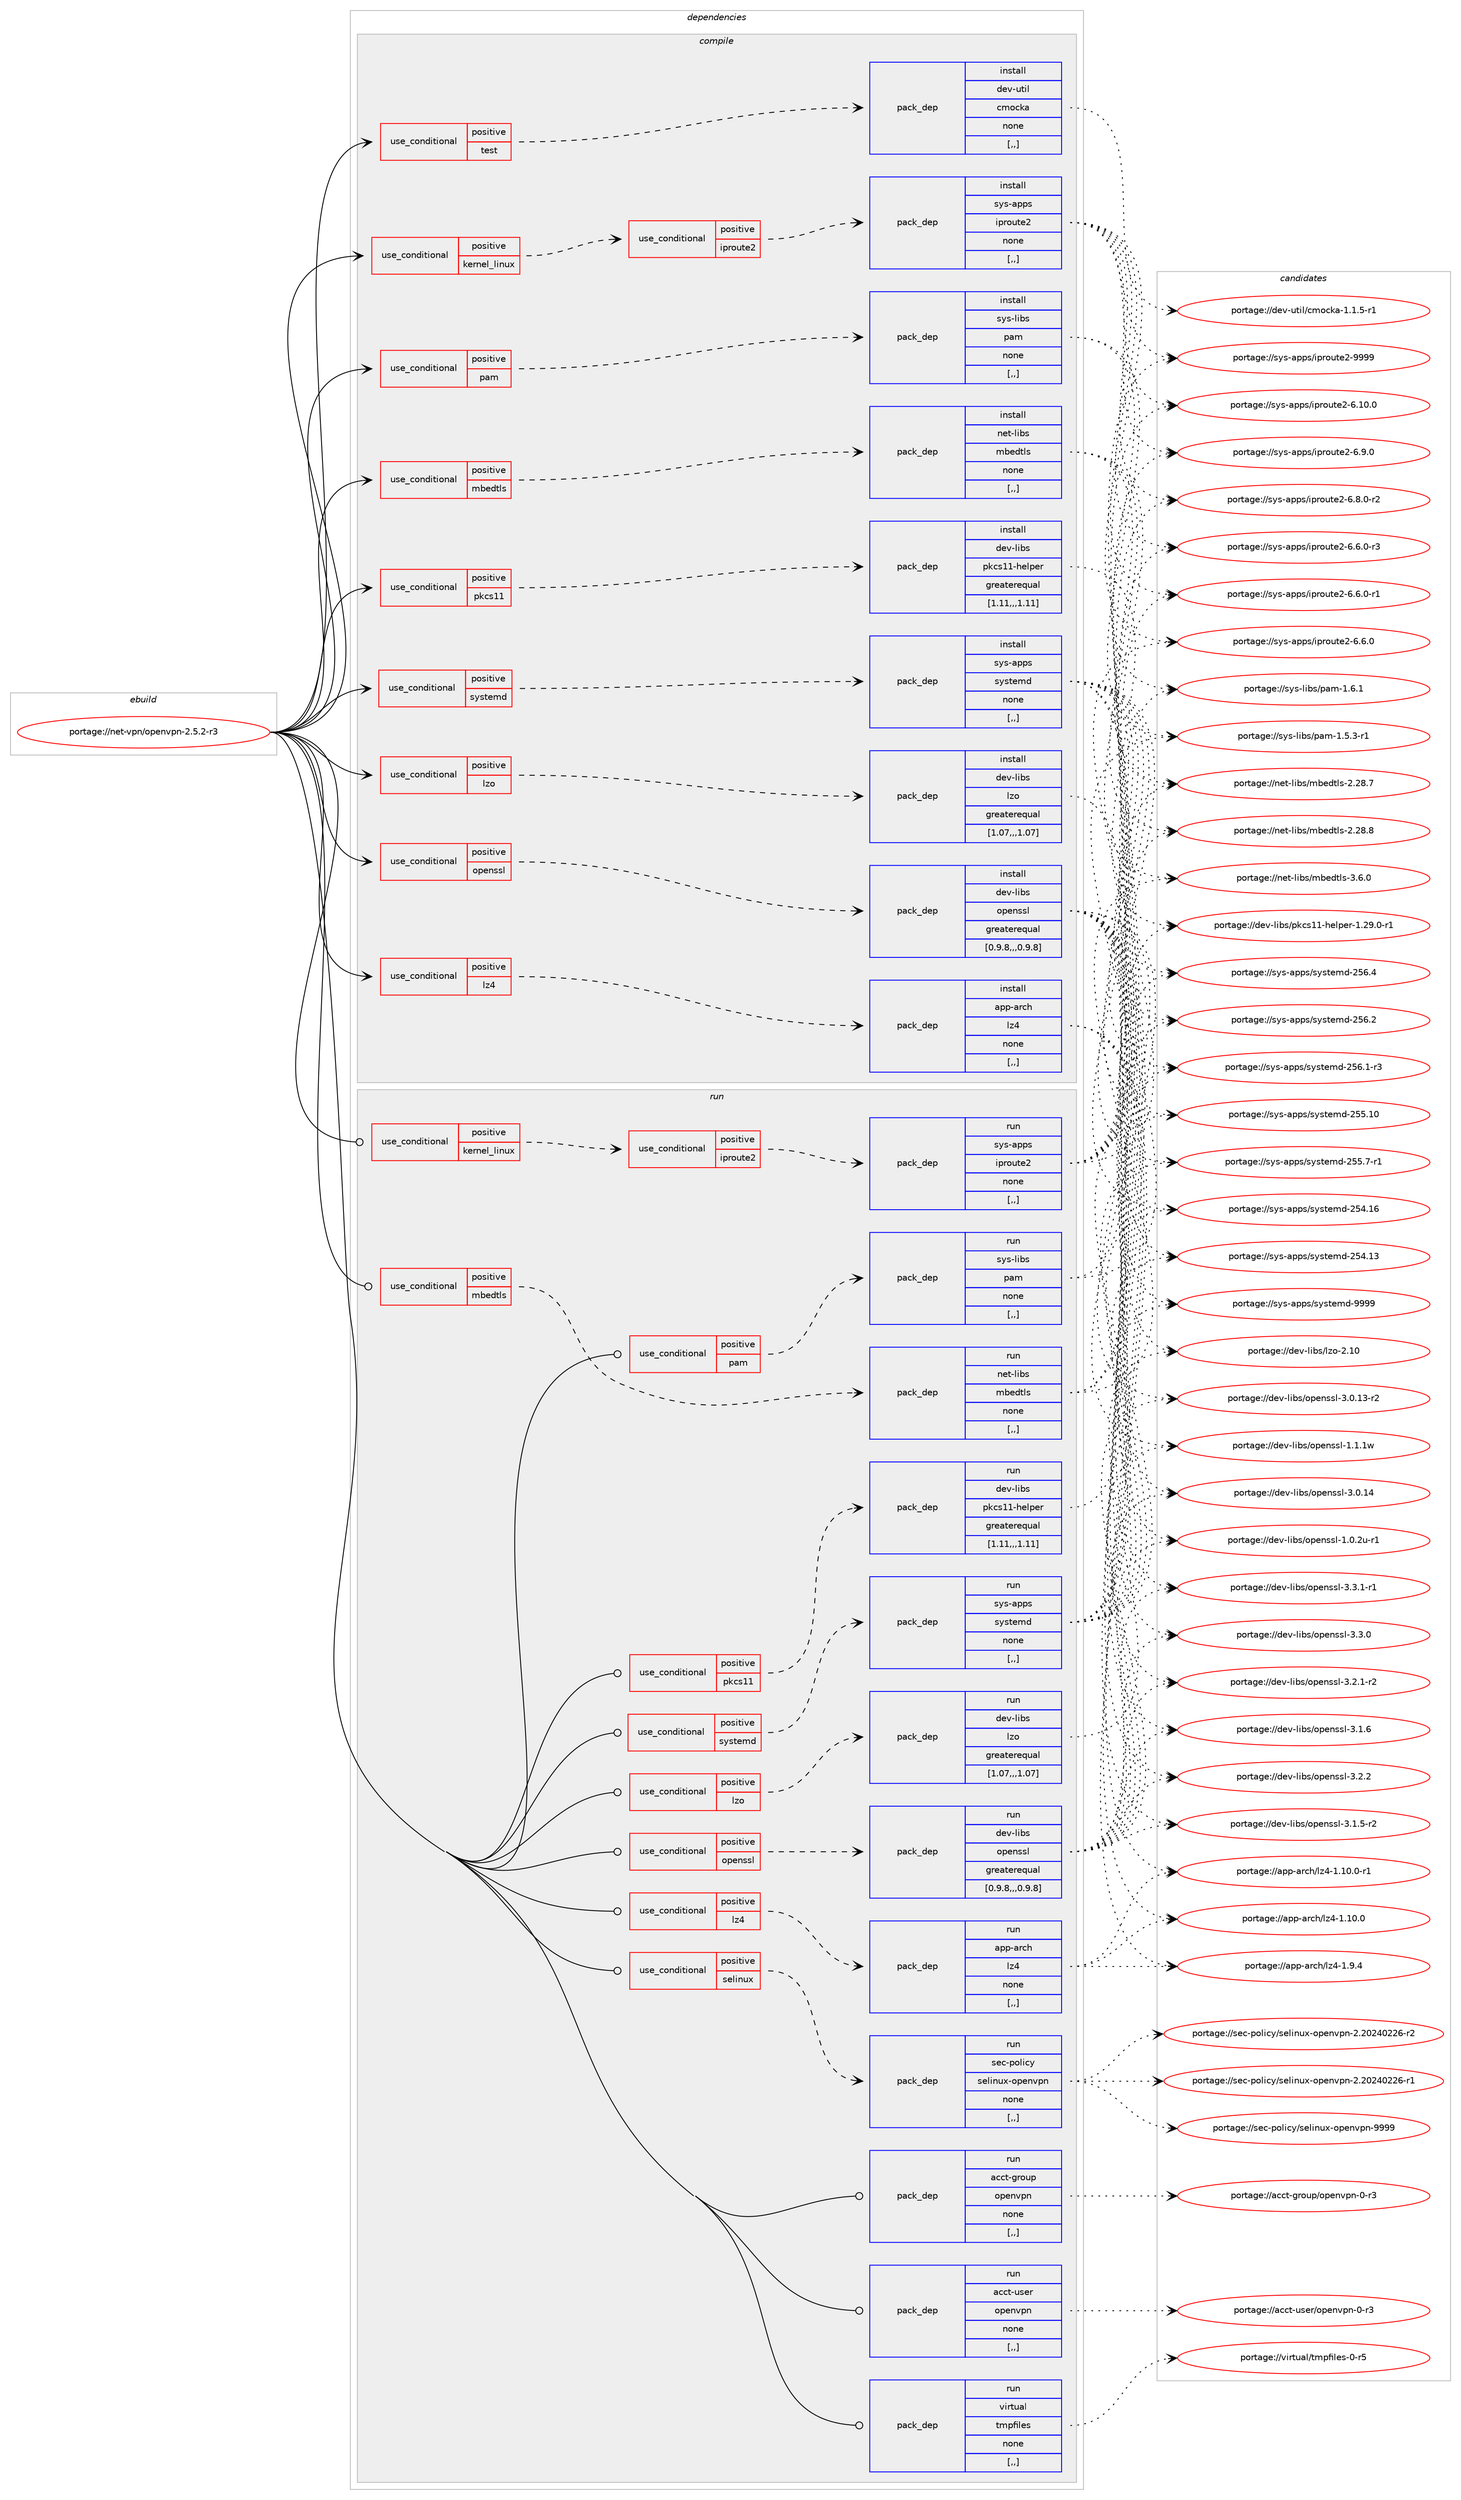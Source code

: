 digraph prolog {

# *************
# Graph options
# *************

newrank=true;
concentrate=true;
compound=true;
graph [rankdir=LR,fontname=Helvetica,fontsize=10,ranksep=1.5];#, ranksep=2.5, nodesep=0.2];
edge  [arrowhead=vee];
node  [fontname=Helvetica,fontsize=10];

# **********
# The ebuild
# **********

subgraph cluster_leftcol {
color=gray;
label=<<i>ebuild</i>>;
id [label="portage://net-vpn/openvpn-2.5.2-r3", color=red, width=4, href="../net-vpn/openvpn-2.5.2-r3.svg"];
}

# ****************
# The dependencies
# ****************

subgraph cluster_midcol {
color=gray;
label=<<i>dependencies</i>>;
subgraph cluster_compile {
fillcolor="#eeeeee";
style=filled;
label=<<i>compile</i>>;
subgraph cond102261 {
dependency386765 [label=<<TABLE BORDER="0" CELLBORDER="1" CELLSPACING="0" CELLPADDING="4"><TR><TD ROWSPAN="3" CELLPADDING="10">use_conditional</TD></TR><TR><TD>positive</TD></TR><TR><TD>kernel_linux</TD></TR></TABLE>>, shape=none, color=red];
subgraph cond102262 {
dependency386766 [label=<<TABLE BORDER="0" CELLBORDER="1" CELLSPACING="0" CELLPADDING="4"><TR><TD ROWSPAN="3" CELLPADDING="10">use_conditional</TD></TR><TR><TD>positive</TD></TR><TR><TD>iproute2</TD></TR></TABLE>>, shape=none, color=red];
subgraph pack281730 {
dependency386767 [label=<<TABLE BORDER="0" CELLBORDER="1" CELLSPACING="0" CELLPADDING="4" WIDTH="220"><TR><TD ROWSPAN="6" CELLPADDING="30">pack_dep</TD></TR><TR><TD WIDTH="110">install</TD></TR><TR><TD>sys-apps</TD></TR><TR><TD>iproute2</TD></TR><TR><TD>none</TD></TR><TR><TD>[,,]</TD></TR></TABLE>>, shape=none, color=blue];
}
dependency386766:e -> dependency386767:w [weight=20,style="dashed",arrowhead="vee"];
}
dependency386765:e -> dependency386766:w [weight=20,style="dashed",arrowhead="vee"];
}
id:e -> dependency386765:w [weight=20,style="solid",arrowhead="vee"];
subgraph cond102263 {
dependency386768 [label=<<TABLE BORDER="0" CELLBORDER="1" CELLSPACING="0" CELLPADDING="4"><TR><TD ROWSPAN="3" CELLPADDING="10">use_conditional</TD></TR><TR><TD>positive</TD></TR><TR><TD>lz4</TD></TR></TABLE>>, shape=none, color=red];
subgraph pack281731 {
dependency386769 [label=<<TABLE BORDER="0" CELLBORDER="1" CELLSPACING="0" CELLPADDING="4" WIDTH="220"><TR><TD ROWSPAN="6" CELLPADDING="30">pack_dep</TD></TR><TR><TD WIDTH="110">install</TD></TR><TR><TD>app-arch</TD></TR><TR><TD>lz4</TD></TR><TR><TD>none</TD></TR><TR><TD>[,,]</TD></TR></TABLE>>, shape=none, color=blue];
}
dependency386768:e -> dependency386769:w [weight=20,style="dashed",arrowhead="vee"];
}
id:e -> dependency386768:w [weight=20,style="solid",arrowhead="vee"];
subgraph cond102264 {
dependency386770 [label=<<TABLE BORDER="0" CELLBORDER="1" CELLSPACING="0" CELLPADDING="4"><TR><TD ROWSPAN="3" CELLPADDING="10">use_conditional</TD></TR><TR><TD>positive</TD></TR><TR><TD>lzo</TD></TR></TABLE>>, shape=none, color=red];
subgraph pack281732 {
dependency386771 [label=<<TABLE BORDER="0" CELLBORDER="1" CELLSPACING="0" CELLPADDING="4" WIDTH="220"><TR><TD ROWSPAN="6" CELLPADDING="30">pack_dep</TD></TR><TR><TD WIDTH="110">install</TD></TR><TR><TD>dev-libs</TD></TR><TR><TD>lzo</TD></TR><TR><TD>greaterequal</TD></TR><TR><TD>[1.07,,,1.07]</TD></TR></TABLE>>, shape=none, color=blue];
}
dependency386770:e -> dependency386771:w [weight=20,style="dashed",arrowhead="vee"];
}
id:e -> dependency386770:w [weight=20,style="solid",arrowhead="vee"];
subgraph cond102265 {
dependency386772 [label=<<TABLE BORDER="0" CELLBORDER="1" CELLSPACING="0" CELLPADDING="4"><TR><TD ROWSPAN="3" CELLPADDING="10">use_conditional</TD></TR><TR><TD>positive</TD></TR><TR><TD>mbedtls</TD></TR></TABLE>>, shape=none, color=red];
subgraph pack281733 {
dependency386773 [label=<<TABLE BORDER="0" CELLBORDER="1" CELLSPACING="0" CELLPADDING="4" WIDTH="220"><TR><TD ROWSPAN="6" CELLPADDING="30">pack_dep</TD></TR><TR><TD WIDTH="110">install</TD></TR><TR><TD>net-libs</TD></TR><TR><TD>mbedtls</TD></TR><TR><TD>none</TD></TR><TR><TD>[,,]</TD></TR></TABLE>>, shape=none, color=blue];
}
dependency386772:e -> dependency386773:w [weight=20,style="dashed",arrowhead="vee"];
}
id:e -> dependency386772:w [weight=20,style="solid",arrowhead="vee"];
subgraph cond102266 {
dependency386774 [label=<<TABLE BORDER="0" CELLBORDER="1" CELLSPACING="0" CELLPADDING="4"><TR><TD ROWSPAN="3" CELLPADDING="10">use_conditional</TD></TR><TR><TD>positive</TD></TR><TR><TD>openssl</TD></TR></TABLE>>, shape=none, color=red];
subgraph pack281734 {
dependency386775 [label=<<TABLE BORDER="0" CELLBORDER="1" CELLSPACING="0" CELLPADDING="4" WIDTH="220"><TR><TD ROWSPAN="6" CELLPADDING="30">pack_dep</TD></TR><TR><TD WIDTH="110">install</TD></TR><TR><TD>dev-libs</TD></TR><TR><TD>openssl</TD></TR><TR><TD>greaterequal</TD></TR><TR><TD>[0.9.8,,,0.9.8]</TD></TR></TABLE>>, shape=none, color=blue];
}
dependency386774:e -> dependency386775:w [weight=20,style="dashed",arrowhead="vee"];
}
id:e -> dependency386774:w [weight=20,style="solid",arrowhead="vee"];
subgraph cond102267 {
dependency386776 [label=<<TABLE BORDER="0" CELLBORDER="1" CELLSPACING="0" CELLPADDING="4"><TR><TD ROWSPAN="3" CELLPADDING="10">use_conditional</TD></TR><TR><TD>positive</TD></TR><TR><TD>pam</TD></TR></TABLE>>, shape=none, color=red];
subgraph pack281735 {
dependency386777 [label=<<TABLE BORDER="0" CELLBORDER="1" CELLSPACING="0" CELLPADDING="4" WIDTH="220"><TR><TD ROWSPAN="6" CELLPADDING="30">pack_dep</TD></TR><TR><TD WIDTH="110">install</TD></TR><TR><TD>sys-libs</TD></TR><TR><TD>pam</TD></TR><TR><TD>none</TD></TR><TR><TD>[,,]</TD></TR></TABLE>>, shape=none, color=blue];
}
dependency386776:e -> dependency386777:w [weight=20,style="dashed",arrowhead="vee"];
}
id:e -> dependency386776:w [weight=20,style="solid",arrowhead="vee"];
subgraph cond102268 {
dependency386778 [label=<<TABLE BORDER="0" CELLBORDER="1" CELLSPACING="0" CELLPADDING="4"><TR><TD ROWSPAN="3" CELLPADDING="10">use_conditional</TD></TR><TR><TD>positive</TD></TR><TR><TD>pkcs11</TD></TR></TABLE>>, shape=none, color=red];
subgraph pack281736 {
dependency386779 [label=<<TABLE BORDER="0" CELLBORDER="1" CELLSPACING="0" CELLPADDING="4" WIDTH="220"><TR><TD ROWSPAN="6" CELLPADDING="30">pack_dep</TD></TR><TR><TD WIDTH="110">install</TD></TR><TR><TD>dev-libs</TD></TR><TR><TD>pkcs11-helper</TD></TR><TR><TD>greaterequal</TD></TR><TR><TD>[1.11,,,1.11]</TD></TR></TABLE>>, shape=none, color=blue];
}
dependency386778:e -> dependency386779:w [weight=20,style="dashed",arrowhead="vee"];
}
id:e -> dependency386778:w [weight=20,style="solid",arrowhead="vee"];
subgraph cond102269 {
dependency386780 [label=<<TABLE BORDER="0" CELLBORDER="1" CELLSPACING="0" CELLPADDING="4"><TR><TD ROWSPAN="3" CELLPADDING="10">use_conditional</TD></TR><TR><TD>positive</TD></TR><TR><TD>systemd</TD></TR></TABLE>>, shape=none, color=red];
subgraph pack281737 {
dependency386781 [label=<<TABLE BORDER="0" CELLBORDER="1" CELLSPACING="0" CELLPADDING="4" WIDTH="220"><TR><TD ROWSPAN="6" CELLPADDING="30">pack_dep</TD></TR><TR><TD WIDTH="110">install</TD></TR><TR><TD>sys-apps</TD></TR><TR><TD>systemd</TD></TR><TR><TD>none</TD></TR><TR><TD>[,,]</TD></TR></TABLE>>, shape=none, color=blue];
}
dependency386780:e -> dependency386781:w [weight=20,style="dashed",arrowhead="vee"];
}
id:e -> dependency386780:w [weight=20,style="solid",arrowhead="vee"];
subgraph cond102270 {
dependency386782 [label=<<TABLE BORDER="0" CELLBORDER="1" CELLSPACING="0" CELLPADDING="4"><TR><TD ROWSPAN="3" CELLPADDING="10">use_conditional</TD></TR><TR><TD>positive</TD></TR><TR><TD>test</TD></TR></TABLE>>, shape=none, color=red];
subgraph pack281738 {
dependency386783 [label=<<TABLE BORDER="0" CELLBORDER="1" CELLSPACING="0" CELLPADDING="4" WIDTH="220"><TR><TD ROWSPAN="6" CELLPADDING="30">pack_dep</TD></TR><TR><TD WIDTH="110">install</TD></TR><TR><TD>dev-util</TD></TR><TR><TD>cmocka</TD></TR><TR><TD>none</TD></TR><TR><TD>[,,]</TD></TR></TABLE>>, shape=none, color=blue];
}
dependency386782:e -> dependency386783:w [weight=20,style="dashed",arrowhead="vee"];
}
id:e -> dependency386782:w [weight=20,style="solid",arrowhead="vee"];
}
subgraph cluster_compileandrun {
fillcolor="#eeeeee";
style=filled;
label=<<i>compile and run</i>>;
}
subgraph cluster_run {
fillcolor="#eeeeee";
style=filled;
label=<<i>run</i>>;
subgraph cond102271 {
dependency386784 [label=<<TABLE BORDER="0" CELLBORDER="1" CELLSPACING="0" CELLPADDING="4"><TR><TD ROWSPAN="3" CELLPADDING="10">use_conditional</TD></TR><TR><TD>positive</TD></TR><TR><TD>kernel_linux</TD></TR></TABLE>>, shape=none, color=red];
subgraph cond102272 {
dependency386785 [label=<<TABLE BORDER="0" CELLBORDER="1" CELLSPACING="0" CELLPADDING="4"><TR><TD ROWSPAN="3" CELLPADDING="10">use_conditional</TD></TR><TR><TD>positive</TD></TR><TR><TD>iproute2</TD></TR></TABLE>>, shape=none, color=red];
subgraph pack281739 {
dependency386786 [label=<<TABLE BORDER="0" CELLBORDER="1" CELLSPACING="0" CELLPADDING="4" WIDTH="220"><TR><TD ROWSPAN="6" CELLPADDING="30">pack_dep</TD></TR><TR><TD WIDTH="110">run</TD></TR><TR><TD>sys-apps</TD></TR><TR><TD>iproute2</TD></TR><TR><TD>none</TD></TR><TR><TD>[,,]</TD></TR></TABLE>>, shape=none, color=blue];
}
dependency386785:e -> dependency386786:w [weight=20,style="dashed",arrowhead="vee"];
}
dependency386784:e -> dependency386785:w [weight=20,style="dashed",arrowhead="vee"];
}
id:e -> dependency386784:w [weight=20,style="solid",arrowhead="odot"];
subgraph cond102273 {
dependency386787 [label=<<TABLE BORDER="0" CELLBORDER="1" CELLSPACING="0" CELLPADDING="4"><TR><TD ROWSPAN="3" CELLPADDING="10">use_conditional</TD></TR><TR><TD>positive</TD></TR><TR><TD>lz4</TD></TR></TABLE>>, shape=none, color=red];
subgraph pack281740 {
dependency386788 [label=<<TABLE BORDER="0" CELLBORDER="1" CELLSPACING="0" CELLPADDING="4" WIDTH="220"><TR><TD ROWSPAN="6" CELLPADDING="30">pack_dep</TD></TR><TR><TD WIDTH="110">run</TD></TR><TR><TD>app-arch</TD></TR><TR><TD>lz4</TD></TR><TR><TD>none</TD></TR><TR><TD>[,,]</TD></TR></TABLE>>, shape=none, color=blue];
}
dependency386787:e -> dependency386788:w [weight=20,style="dashed",arrowhead="vee"];
}
id:e -> dependency386787:w [weight=20,style="solid",arrowhead="odot"];
subgraph cond102274 {
dependency386789 [label=<<TABLE BORDER="0" CELLBORDER="1" CELLSPACING="0" CELLPADDING="4"><TR><TD ROWSPAN="3" CELLPADDING="10">use_conditional</TD></TR><TR><TD>positive</TD></TR><TR><TD>lzo</TD></TR></TABLE>>, shape=none, color=red];
subgraph pack281741 {
dependency386790 [label=<<TABLE BORDER="0" CELLBORDER="1" CELLSPACING="0" CELLPADDING="4" WIDTH="220"><TR><TD ROWSPAN="6" CELLPADDING="30">pack_dep</TD></TR><TR><TD WIDTH="110">run</TD></TR><TR><TD>dev-libs</TD></TR><TR><TD>lzo</TD></TR><TR><TD>greaterequal</TD></TR><TR><TD>[1.07,,,1.07]</TD></TR></TABLE>>, shape=none, color=blue];
}
dependency386789:e -> dependency386790:w [weight=20,style="dashed",arrowhead="vee"];
}
id:e -> dependency386789:w [weight=20,style="solid",arrowhead="odot"];
subgraph cond102275 {
dependency386791 [label=<<TABLE BORDER="0" CELLBORDER="1" CELLSPACING="0" CELLPADDING="4"><TR><TD ROWSPAN="3" CELLPADDING="10">use_conditional</TD></TR><TR><TD>positive</TD></TR><TR><TD>mbedtls</TD></TR></TABLE>>, shape=none, color=red];
subgraph pack281742 {
dependency386792 [label=<<TABLE BORDER="0" CELLBORDER="1" CELLSPACING="0" CELLPADDING="4" WIDTH="220"><TR><TD ROWSPAN="6" CELLPADDING="30">pack_dep</TD></TR><TR><TD WIDTH="110">run</TD></TR><TR><TD>net-libs</TD></TR><TR><TD>mbedtls</TD></TR><TR><TD>none</TD></TR><TR><TD>[,,]</TD></TR></TABLE>>, shape=none, color=blue];
}
dependency386791:e -> dependency386792:w [weight=20,style="dashed",arrowhead="vee"];
}
id:e -> dependency386791:w [weight=20,style="solid",arrowhead="odot"];
subgraph cond102276 {
dependency386793 [label=<<TABLE BORDER="0" CELLBORDER="1" CELLSPACING="0" CELLPADDING="4"><TR><TD ROWSPAN="3" CELLPADDING="10">use_conditional</TD></TR><TR><TD>positive</TD></TR><TR><TD>openssl</TD></TR></TABLE>>, shape=none, color=red];
subgraph pack281743 {
dependency386794 [label=<<TABLE BORDER="0" CELLBORDER="1" CELLSPACING="0" CELLPADDING="4" WIDTH="220"><TR><TD ROWSPAN="6" CELLPADDING="30">pack_dep</TD></TR><TR><TD WIDTH="110">run</TD></TR><TR><TD>dev-libs</TD></TR><TR><TD>openssl</TD></TR><TR><TD>greaterequal</TD></TR><TR><TD>[0.9.8,,,0.9.8]</TD></TR></TABLE>>, shape=none, color=blue];
}
dependency386793:e -> dependency386794:w [weight=20,style="dashed",arrowhead="vee"];
}
id:e -> dependency386793:w [weight=20,style="solid",arrowhead="odot"];
subgraph cond102277 {
dependency386795 [label=<<TABLE BORDER="0" CELLBORDER="1" CELLSPACING="0" CELLPADDING="4"><TR><TD ROWSPAN="3" CELLPADDING="10">use_conditional</TD></TR><TR><TD>positive</TD></TR><TR><TD>pam</TD></TR></TABLE>>, shape=none, color=red];
subgraph pack281744 {
dependency386796 [label=<<TABLE BORDER="0" CELLBORDER="1" CELLSPACING="0" CELLPADDING="4" WIDTH="220"><TR><TD ROWSPAN="6" CELLPADDING="30">pack_dep</TD></TR><TR><TD WIDTH="110">run</TD></TR><TR><TD>sys-libs</TD></TR><TR><TD>pam</TD></TR><TR><TD>none</TD></TR><TR><TD>[,,]</TD></TR></TABLE>>, shape=none, color=blue];
}
dependency386795:e -> dependency386796:w [weight=20,style="dashed",arrowhead="vee"];
}
id:e -> dependency386795:w [weight=20,style="solid",arrowhead="odot"];
subgraph cond102278 {
dependency386797 [label=<<TABLE BORDER="0" CELLBORDER="1" CELLSPACING="0" CELLPADDING="4"><TR><TD ROWSPAN="3" CELLPADDING="10">use_conditional</TD></TR><TR><TD>positive</TD></TR><TR><TD>pkcs11</TD></TR></TABLE>>, shape=none, color=red];
subgraph pack281745 {
dependency386798 [label=<<TABLE BORDER="0" CELLBORDER="1" CELLSPACING="0" CELLPADDING="4" WIDTH="220"><TR><TD ROWSPAN="6" CELLPADDING="30">pack_dep</TD></TR><TR><TD WIDTH="110">run</TD></TR><TR><TD>dev-libs</TD></TR><TR><TD>pkcs11-helper</TD></TR><TR><TD>greaterequal</TD></TR><TR><TD>[1.11,,,1.11]</TD></TR></TABLE>>, shape=none, color=blue];
}
dependency386797:e -> dependency386798:w [weight=20,style="dashed",arrowhead="vee"];
}
id:e -> dependency386797:w [weight=20,style="solid",arrowhead="odot"];
subgraph cond102279 {
dependency386799 [label=<<TABLE BORDER="0" CELLBORDER="1" CELLSPACING="0" CELLPADDING="4"><TR><TD ROWSPAN="3" CELLPADDING="10">use_conditional</TD></TR><TR><TD>positive</TD></TR><TR><TD>selinux</TD></TR></TABLE>>, shape=none, color=red];
subgraph pack281746 {
dependency386800 [label=<<TABLE BORDER="0" CELLBORDER="1" CELLSPACING="0" CELLPADDING="4" WIDTH="220"><TR><TD ROWSPAN="6" CELLPADDING="30">pack_dep</TD></TR><TR><TD WIDTH="110">run</TD></TR><TR><TD>sec-policy</TD></TR><TR><TD>selinux-openvpn</TD></TR><TR><TD>none</TD></TR><TR><TD>[,,]</TD></TR></TABLE>>, shape=none, color=blue];
}
dependency386799:e -> dependency386800:w [weight=20,style="dashed",arrowhead="vee"];
}
id:e -> dependency386799:w [weight=20,style="solid",arrowhead="odot"];
subgraph cond102280 {
dependency386801 [label=<<TABLE BORDER="0" CELLBORDER="1" CELLSPACING="0" CELLPADDING="4"><TR><TD ROWSPAN="3" CELLPADDING="10">use_conditional</TD></TR><TR><TD>positive</TD></TR><TR><TD>systemd</TD></TR></TABLE>>, shape=none, color=red];
subgraph pack281747 {
dependency386802 [label=<<TABLE BORDER="0" CELLBORDER="1" CELLSPACING="0" CELLPADDING="4" WIDTH="220"><TR><TD ROWSPAN="6" CELLPADDING="30">pack_dep</TD></TR><TR><TD WIDTH="110">run</TD></TR><TR><TD>sys-apps</TD></TR><TR><TD>systemd</TD></TR><TR><TD>none</TD></TR><TR><TD>[,,]</TD></TR></TABLE>>, shape=none, color=blue];
}
dependency386801:e -> dependency386802:w [weight=20,style="dashed",arrowhead="vee"];
}
id:e -> dependency386801:w [weight=20,style="solid",arrowhead="odot"];
subgraph pack281748 {
dependency386803 [label=<<TABLE BORDER="0" CELLBORDER="1" CELLSPACING="0" CELLPADDING="4" WIDTH="220"><TR><TD ROWSPAN="6" CELLPADDING="30">pack_dep</TD></TR><TR><TD WIDTH="110">run</TD></TR><TR><TD>acct-group</TD></TR><TR><TD>openvpn</TD></TR><TR><TD>none</TD></TR><TR><TD>[,,]</TD></TR></TABLE>>, shape=none, color=blue];
}
id:e -> dependency386803:w [weight=20,style="solid",arrowhead="odot"];
subgraph pack281749 {
dependency386804 [label=<<TABLE BORDER="0" CELLBORDER="1" CELLSPACING="0" CELLPADDING="4" WIDTH="220"><TR><TD ROWSPAN="6" CELLPADDING="30">pack_dep</TD></TR><TR><TD WIDTH="110">run</TD></TR><TR><TD>acct-user</TD></TR><TR><TD>openvpn</TD></TR><TR><TD>none</TD></TR><TR><TD>[,,]</TD></TR></TABLE>>, shape=none, color=blue];
}
id:e -> dependency386804:w [weight=20,style="solid",arrowhead="odot"];
subgraph pack281750 {
dependency386805 [label=<<TABLE BORDER="0" CELLBORDER="1" CELLSPACING="0" CELLPADDING="4" WIDTH="220"><TR><TD ROWSPAN="6" CELLPADDING="30">pack_dep</TD></TR><TR><TD WIDTH="110">run</TD></TR><TR><TD>virtual</TD></TR><TR><TD>tmpfiles</TD></TR><TR><TD>none</TD></TR><TR><TD>[,,]</TD></TR></TABLE>>, shape=none, color=blue];
}
id:e -> dependency386805:w [weight=20,style="solid",arrowhead="odot"];
}
}

# **************
# The candidates
# **************

subgraph cluster_choices {
rank=same;
color=gray;
label=<<i>candidates</i>>;

subgraph choice281730 {
color=black;
nodesep=1;
choice115121115459711211211547105112114111117116101504557575757 [label="portage://sys-apps/iproute2-9999", color=red, width=4,href="../sys-apps/iproute2-9999.svg"];
choice1151211154597112112115471051121141111171161015045544649484648 [label="portage://sys-apps/iproute2-6.10.0", color=red, width=4,href="../sys-apps/iproute2-6.10.0.svg"];
choice11512111545971121121154710511211411111711610150455446574648 [label="portage://sys-apps/iproute2-6.9.0", color=red, width=4,href="../sys-apps/iproute2-6.9.0.svg"];
choice115121115459711211211547105112114111117116101504554465646484511450 [label="portage://sys-apps/iproute2-6.8.0-r2", color=red, width=4,href="../sys-apps/iproute2-6.8.0-r2.svg"];
choice115121115459711211211547105112114111117116101504554465446484511451 [label="portage://sys-apps/iproute2-6.6.0-r3", color=red, width=4,href="../sys-apps/iproute2-6.6.0-r3.svg"];
choice115121115459711211211547105112114111117116101504554465446484511449 [label="portage://sys-apps/iproute2-6.6.0-r1", color=red, width=4,href="../sys-apps/iproute2-6.6.0-r1.svg"];
choice11512111545971121121154710511211411111711610150455446544648 [label="portage://sys-apps/iproute2-6.6.0", color=red, width=4,href="../sys-apps/iproute2-6.6.0.svg"];
dependency386767:e -> choice115121115459711211211547105112114111117116101504557575757:w [style=dotted,weight="100"];
dependency386767:e -> choice1151211154597112112115471051121141111171161015045544649484648:w [style=dotted,weight="100"];
dependency386767:e -> choice11512111545971121121154710511211411111711610150455446574648:w [style=dotted,weight="100"];
dependency386767:e -> choice115121115459711211211547105112114111117116101504554465646484511450:w [style=dotted,weight="100"];
dependency386767:e -> choice115121115459711211211547105112114111117116101504554465446484511451:w [style=dotted,weight="100"];
dependency386767:e -> choice115121115459711211211547105112114111117116101504554465446484511449:w [style=dotted,weight="100"];
dependency386767:e -> choice11512111545971121121154710511211411111711610150455446544648:w [style=dotted,weight="100"];
}
subgraph choice281731 {
color=black;
nodesep=1;
choice971121124597114991044710812252454946494846484511449 [label="portage://app-arch/lz4-1.10.0-r1", color=red, width=4,href="../app-arch/lz4-1.10.0-r1.svg"];
choice97112112459711499104471081225245494649484648 [label="portage://app-arch/lz4-1.10.0", color=red, width=4,href="../app-arch/lz4-1.10.0.svg"];
choice971121124597114991044710812252454946574652 [label="portage://app-arch/lz4-1.9.4", color=red, width=4,href="../app-arch/lz4-1.9.4.svg"];
dependency386769:e -> choice971121124597114991044710812252454946494846484511449:w [style=dotted,weight="100"];
dependency386769:e -> choice97112112459711499104471081225245494649484648:w [style=dotted,weight="100"];
dependency386769:e -> choice971121124597114991044710812252454946574652:w [style=dotted,weight="100"];
}
subgraph choice281732 {
color=black;
nodesep=1;
choice1001011184510810598115471081221114550464948 [label="portage://dev-libs/lzo-2.10", color=red, width=4,href="../dev-libs/lzo-2.10.svg"];
dependency386771:e -> choice1001011184510810598115471081221114550464948:w [style=dotted,weight="100"];
}
subgraph choice281733 {
color=black;
nodesep=1;
choice11010111645108105981154710998101100116108115455146544648 [label="portage://net-libs/mbedtls-3.6.0", color=red, width=4,href="../net-libs/mbedtls-3.6.0.svg"];
choice1101011164510810598115471099810110011610811545504650564656 [label="portage://net-libs/mbedtls-2.28.8", color=red, width=4,href="../net-libs/mbedtls-2.28.8.svg"];
choice1101011164510810598115471099810110011610811545504650564655 [label="portage://net-libs/mbedtls-2.28.7", color=red, width=4,href="../net-libs/mbedtls-2.28.7.svg"];
dependency386773:e -> choice11010111645108105981154710998101100116108115455146544648:w [style=dotted,weight="100"];
dependency386773:e -> choice1101011164510810598115471099810110011610811545504650564656:w [style=dotted,weight="100"];
dependency386773:e -> choice1101011164510810598115471099810110011610811545504650564655:w [style=dotted,weight="100"];
}
subgraph choice281734 {
color=black;
nodesep=1;
choice1001011184510810598115471111121011101151151084551465146494511449 [label="portage://dev-libs/openssl-3.3.1-r1", color=red, width=4,href="../dev-libs/openssl-3.3.1-r1.svg"];
choice100101118451081059811547111112101110115115108455146514648 [label="portage://dev-libs/openssl-3.3.0", color=red, width=4,href="../dev-libs/openssl-3.3.0.svg"];
choice100101118451081059811547111112101110115115108455146504650 [label="portage://dev-libs/openssl-3.2.2", color=red, width=4,href="../dev-libs/openssl-3.2.2.svg"];
choice1001011184510810598115471111121011101151151084551465046494511450 [label="portage://dev-libs/openssl-3.2.1-r2", color=red, width=4,href="../dev-libs/openssl-3.2.1-r2.svg"];
choice100101118451081059811547111112101110115115108455146494654 [label="portage://dev-libs/openssl-3.1.6", color=red, width=4,href="../dev-libs/openssl-3.1.6.svg"];
choice1001011184510810598115471111121011101151151084551464946534511450 [label="portage://dev-libs/openssl-3.1.5-r2", color=red, width=4,href="../dev-libs/openssl-3.1.5-r2.svg"];
choice10010111845108105981154711111210111011511510845514648464952 [label="portage://dev-libs/openssl-3.0.14", color=red, width=4,href="../dev-libs/openssl-3.0.14.svg"];
choice100101118451081059811547111112101110115115108455146484649514511450 [label="portage://dev-libs/openssl-3.0.13-r2", color=red, width=4,href="../dev-libs/openssl-3.0.13-r2.svg"];
choice100101118451081059811547111112101110115115108454946494649119 [label="portage://dev-libs/openssl-1.1.1w", color=red, width=4,href="../dev-libs/openssl-1.1.1w.svg"];
choice1001011184510810598115471111121011101151151084549464846501174511449 [label="portage://dev-libs/openssl-1.0.2u-r1", color=red, width=4,href="../dev-libs/openssl-1.0.2u-r1.svg"];
dependency386775:e -> choice1001011184510810598115471111121011101151151084551465146494511449:w [style=dotted,weight="100"];
dependency386775:e -> choice100101118451081059811547111112101110115115108455146514648:w [style=dotted,weight="100"];
dependency386775:e -> choice100101118451081059811547111112101110115115108455146504650:w [style=dotted,weight="100"];
dependency386775:e -> choice1001011184510810598115471111121011101151151084551465046494511450:w [style=dotted,weight="100"];
dependency386775:e -> choice100101118451081059811547111112101110115115108455146494654:w [style=dotted,weight="100"];
dependency386775:e -> choice1001011184510810598115471111121011101151151084551464946534511450:w [style=dotted,weight="100"];
dependency386775:e -> choice10010111845108105981154711111210111011511510845514648464952:w [style=dotted,weight="100"];
dependency386775:e -> choice100101118451081059811547111112101110115115108455146484649514511450:w [style=dotted,weight="100"];
dependency386775:e -> choice100101118451081059811547111112101110115115108454946494649119:w [style=dotted,weight="100"];
dependency386775:e -> choice1001011184510810598115471111121011101151151084549464846501174511449:w [style=dotted,weight="100"];
}
subgraph choice281735 {
color=black;
nodesep=1;
choice11512111545108105981154711297109454946544649 [label="portage://sys-libs/pam-1.6.1", color=red, width=4,href="../sys-libs/pam-1.6.1.svg"];
choice115121115451081059811547112971094549465346514511449 [label="portage://sys-libs/pam-1.5.3-r1", color=red, width=4,href="../sys-libs/pam-1.5.3-r1.svg"];
dependency386777:e -> choice11512111545108105981154711297109454946544649:w [style=dotted,weight="100"];
dependency386777:e -> choice115121115451081059811547112971094549465346514511449:w [style=dotted,weight="100"];
}
subgraph choice281736 {
color=black;
nodesep=1;
choice10010111845108105981154711210799115494945104101108112101114454946505746484511449 [label="portage://dev-libs/pkcs11-helper-1.29.0-r1", color=red, width=4,href="../dev-libs/pkcs11-helper-1.29.0-r1.svg"];
dependency386779:e -> choice10010111845108105981154711210799115494945104101108112101114454946505746484511449:w [style=dotted,weight="100"];
}
subgraph choice281737 {
color=black;
nodesep=1;
choice1151211154597112112115471151211151161011091004557575757 [label="portage://sys-apps/systemd-9999", color=red, width=4,href="../sys-apps/systemd-9999.svg"];
choice115121115459711211211547115121115116101109100455053544652 [label="portage://sys-apps/systemd-256.4", color=red, width=4,href="../sys-apps/systemd-256.4.svg"];
choice115121115459711211211547115121115116101109100455053544650 [label="portage://sys-apps/systemd-256.2", color=red, width=4,href="../sys-apps/systemd-256.2.svg"];
choice1151211154597112112115471151211151161011091004550535446494511451 [label="portage://sys-apps/systemd-256.1-r3", color=red, width=4,href="../sys-apps/systemd-256.1-r3.svg"];
choice11512111545971121121154711512111511610110910045505353464948 [label="portage://sys-apps/systemd-255.10", color=red, width=4,href="../sys-apps/systemd-255.10.svg"];
choice1151211154597112112115471151211151161011091004550535346554511449 [label="portage://sys-apps/systemd-255.7-r1", color=red, width=4,href="../sys-apps/systemd-255.7-r1.svg"];
choice11512111545971121121154711512111511610110910045505352464954 [label="portage://sys-apps/systemd-254.16", color=red, width=4,href="../sys-apps/systemd-254.16.svg"];
choice11512111545971121121154711512111511610110910045505352464951 [label="portage://sys-apps/systemd-254.13", color=red, width=4,href="../sys-apps/systemd-254.13.svg"];
dependency386781:e -> choice1151211154597112112115471151211151161011091004557575757:w [style=dotted,weight="100"];
dependency386781:e -> choice115121115459711211211547115121115116101109100455053544652:w [style=dotted,weight="100"];
dependency386781:e -> choice115121115459711211211547115121115116101109100455053544650:w [style=dotted,weight="100"];
dependency386781:e -> choice1151211154597112112115471151211151161011091004550535446494511451:w [style=dotted,weight="100"];
dependency386781:e -> choice11512111545971121121154711512111511610110910045505353464948:w [style=dotted,weight="100"];
dependency386781:e -> choice1151211154597112112115471151211151161011091004550535346554511449:w [style=dotted,weight="100"];
dependency386781:e -> choice11512111545971121121154711512111511610110910045505352464954:w [style=dotted,weight="100"];
dependency386781:e -> choice11512111545971121121154711512111511610110910045505352464951:w [style=dotted,weight="100"];
}
subgraph choice281738 {
color=black;
nodesep=1;
choice10010111845117116105108479910911199107974549464946534511449 [label="portage://dev-util/cmocka-1.1.5-r1", color=red, width=4,href="../dev-util/cmocka-1.1.5-r1.svg"];
dependency386783:e -> choice10010111845117116105108479910911199107974549464946534511449:w [style=dotted,weight="100"];
}
subgraph choice281739 {
color=black;
nodesep=1;
choice115121115459711211211547105112114111117116101504557575757 [label="portage://sys-apps/iproute2-9999", color=red, width=4,href="../sys-apps/iproute2-9999.svg"];
choice1151211154597112112115471051121141111171161015045544649484648 [label="portage://sys-apps/iproute2-6.10.0", color=red, width=4,href="../sys-apps/iproute2-6.10.0.svg"];
choice11512111545971121121154710511211411111711610150455446574648 [label="portage://sys-apps/iproute2-6.9.0", color=red, width=4,href="../sys-apps/iproute2-6.9.0.svg"];
choice115121115459711211211547105112114111117116101504554465646484511450 [label="portage://sys-apps/iproute2-6.8.0-r2", color=red, width=4,href="../sys-apps/iproute2-6.8.0-r2.svg"];
choice115121115459711211211547105112114111117116101504554465446484511451 [label="portage://sys-apps/iproute2-6.6.0-r3", color=red, width=4,href="../sys-apps/iproute2-6.6.0-r3.svg"];
choice115121115459711211211547105112114111117116101504554465446484511449 [label="portage://sys-apps/iproute2-6.6.0-r1", color=red, width=4,href="../sys-apps/iproute2-6.6.0-r1.svg"];
choice11512111545971121121154710511211411111711610150455446544648 [label="portage://sys-apps/iproute2-6.6.0", color=red, width=4,href="../sys-apps/iproute2-6.6.0.svg"];
dependency386786:e -> choice115121115459711211211547105112114111117116101504557575757:w [style=dotted,weight="100"];
dependency386786:e -> choice1151211154597112112115471051121141111171161015045544649484648:w [style=dotted,weight="100"];
dependency386786:e -> choice11512111545971121121154710511211411111711610150455446574648:w [style=dotted,weight="100"];
dependency386786:e -> choice115121115459711211211547105112114111117116101504554465646484511450:w [style=dotted,weight="100"];
dependency386786:e -> choice115121115459711211211547105112114111117116101504554465446484511451:w [style=dotted,weight="100"];
dependency386786:e -> choice115121115459711211211547105112114111117116101504554465446484511449:w [style=dotted,weight="100"];
dependency386786:e -> choice11512111545971121121154710511211411111711610150455446544648:w [style=dotted,weight="100"];
}
subgraph choice281740 {
color=black;
nodesep=1;
choice971121124597114991044710812252454946494846484511449 [label="portage://app-arch/lz4-1.10.0-r1", color=red, width=4,href="../app-arch/lz4-1.10.0-r1.svg"];
choice97112112459711499104471081225245494649484648 [label="portage://app-arch/lz4-1.10.0", color=red, width=4,href="../app-arch/lz4-1.10.0.svg"];
choice971121124597114991044710812252454946574652 [label="portage://app-arch/lz4-1.9.4", color=red, width=4,href="../app-arch/lz4-1.9.4.svg"];
dependency386788:e -> choice971121124597114991044710812252454946494846484511449:w [style=dotted,weight="100"];
dependency386788:e -> choice97112112459711499104471081225245494649484648:w [style=dotted,weight="100"];
dependency386788:e -> choice971121124597114991044710812252454946574652:w [style=dotted,weight="100"];
}
subgraph choice281741 {
color=black;
nodesep=1;
choice1001011184510810598115471081221114550464948 [label="portage://dev-libs/lzo-2.10", color=red, width=4,href="../dev-libs/lzo-2.10.svg"];
dependency386790:e -> choice1001011184510810598115471081221114550464948:w [style=dotted,weight="100"];
}
subgraph choice281742 {
color=black;
nodesep=1;
choice11010111645108105981154710998101100116108115455146544648 [label="portage://net-libs/mbedtls-3.6.0", color=red, width=4,href="../net-libs/mbedtls-3.6.0.svg"];
choice1101011164510810598115471099810110011610811545504650564656 [label="portage://net-libs/mbedtls-2.28.8", color=red, width=4,href="../net-libs/mbedtls-2.28.8.svg"];
choice1101011164510810598115471099810110011610811545504650564655 [label="portage://net-libs/mbedtls-2.28.7", color=red, width=4,href="../net-libs/mbedtls-2.28.7.svg"];
dependency386792:e -> choice11010111645108105981154710998101100116108115455146544648:w [style=dotted,weight="100"];
dependency386792:e -> choice1101011164510810598115471099810110011610811545504650564656:w [style=dotted,weight="100"];
dependency386792:e -> choice1101011164510810598115471099810110011610811545504650564655:w [style=dotted,weight="100"];
}
subgraph choice281743 {
color=black;
nodesep=1;
choice1001011184510810598115471111121011101151151084551465146494511449 [label="portage://dev-libs/openssl-3.3.1-r1", color=red, width=4,href="../dev-libs/openssl-3.3.1-r1.svg"];
choice100101118451081059811547111112101110115115108455146514648 [label="portage://dev-libs/openssl-3.3.0", color=red, width=4,href="../dev-libs/openssl-3.3.0.svg"];
choice100101118451081059811547111112101110115115108455146504650 [label="portage://dev-libs/openssl-3.2.2", color=red, width=4,href="../dev-libs/openssl-3.2.2.svg"];
choice1001011184510810598115471111121011101151151084551465046494511450 [label="portage://dev-libs/openssl-3.2.1-r2", color=red, width=4,href="../dev-libs/openssl-3.2.1-r2.svg"];
choice100101118451081059811547111112101110115115108455146494654 [label="portage://dev-libs/openssl-3.1.6", color=red, width=4,href="../dev-libs/openssl-3.1.6.svg"];
choice1001011184510810598115471111121011101151151084551464946534511450 [label="portage://dev-libs/openssl-3.1.5-r2", color=red, width=4,href="../dev-libs/openssl-3.1.5-r2.svg"];
choice10010111845108105981154711111210111011511510845514648464952 [label="portage://dev-libs/openssl-3.0.14", color=red, width=4,href="../dev-libs/openssl-3.0.14.svg"];
choice100101118451081059811547111112101110115115108455146484649514511450 [label="portage://dev-libs/openssl-3.0.13-r2", color=red, width=4,href="../dev-libs/openssl-3.0.13-r2.svg"];
choice100101118451081059811547111112101110115115108454946494649119 [label="portage://dev-libs/openssl-1.1.1w", color=red, width=4,href="../dev-libs/openssl-1.1.1w.svg"];
choice1001011184510810598115471111121011101151151084549464846501174511449 [label="portage://dev-libs/openssl-1.0.2u-r1", color=red, width=4,href="../dev-libs/openssl-1.0.2u-r1.svg"];
dependency386794:e -> choice1001011184510810598115471111121011101151151084551465146494511449:w [style=dotted,weight="100"];
dependency386794:e -> choice100101118451081059811547111112101110115115108455146514648:w [style=dotted,weight="100"];
dependency386794:e -> choice100101118451081059811547111112101110115115108455146504650:w [style=dotted,weight="100"];
dependency386794:e -> choice1001011184510810598115471111121011101151151084551465046494511450:w [style=dotted,weight="100"];
dependency386794:e -> choice100101118451081059811547111112101110115115108455146494654:w [style=dotted,weight="100"];
dependency386794:e -> choice1001011184510810598115471111121011101151151084551464946534511450:w [style=dotted,weight="100"];
dependency386794:e -> choice10010111845108105981154711111210111011511510845514648464952:w [style=dotted,weight="100"];
dependency386794:e -> choice100101118451081059811547111112101110115115108455146484649514511450:w [style=dotted,weight="100"];
dependency386794:e -> choice100101118451081059811547111112101110115115108454946494649119:w [style=dotted,weight="100"];
dependency386794:e -> choice1001011184510810598115471111121011101151151084549464846501174511449:w [style=dotted,weight="100"];
}
subgraph choice281744 {
color=black;
nodesep=1;
choice11512111545108105981154711297109454946544649 [label="portage://sys-libs/pam-1.6.1", color=red, width=4,href="../sys-libs/pam-1.6.1.svg"];
choice115121115451081059811547112971094549465346514511449 [label="portage://sys-libs/pam-1.5.3-r1", color=red, width=4,href="../sys-libs/pam-1.5.3-r1.svg"];
dependency386796:e -> choice11512111545108105981154711297109454946544649:w [style=dotted,weight="100"];
dependency386796:e -> choice115121115451081059811547112971094549465346514511449:w [style=dotted,weight="100"];
}
subgraph choice281745 {
color=black;
nodesep=1;
choice10010111845108105981154711210799115494945104101108112101114454946505746484511449 [label="portage://dev-libs/pkcs11-helper-1.29.0-r1", color=red, width=4,href="../dev-libs/pkcs11-helper-1.29.0-r1.svg"];
dependency386798:e -> choice10010111845108105981154711210799115494945104101108112101114454946505746484511449:w [style=dotted,weight="100"];
}
subgraph choice281746 {
color=black;
nodesep=1;
choice11510199451121111081059912147115101108105110117120451111121011101181121104557575757 [label="portage://sec-policy/selinux-openvpn-9999", color=red, width=4,href="../sec-policy/selinux-openvpn-9999.svg"];
choice115101994511211110810599121471151011081051101171204511111210111011811211045504650485052485050544511450 [label="portage://sec-policy/selinux-openvpn-2.20240226-r2", color=red, width=4,href="../sec-policy/selinux-openvpn-2.20240226-r2.svg"];
choice115101994511211110810599121471151011081051101171204511111210111011811211045504650485052485050544511449 [label="portage://sec-policy/selinux-openvpn-2.20240226-r1", color=red, width=4,href="../sec-policy/selinux-openvpn-2.20240226-r1.svg"];
dependency386800:e -> choice11510199451121111081059912147115101108105110117120451111121011101181121104557575757:w [style=dotted,weight="100"];
dependency386800:e -> choice115101994511211110810599121471151011081051101171204511111210111011811211045504650485052485050544511450:w [style=dotted,weight="100"];
dependency386800:e -> choice115101994511211110810599121471151011081051101171204511111210111011811211045504650485052485050544511449:w [style=dotted,weight="100"];
}
subgraph choice281747 {
color=black;
nodesep=1;
choice1151211154597112112115471151211151161011091004557575757 [label="portage://sys-apps/systemd-9999", color=red, width=4,href="../sys-apps/systemd-9999.svg"];
choice115121115459711211211547115121115116101109100455053544652 [label="portage://sys-apps/systemd-256.4", color=red, width=4,href="../sys-apps/systemd-256.4.svg"];
choice115121115459711211211547115121115116101109100455053544650 [label="portage://sys-apps/systemd-256.2", color=red, width=4,href="../sys-apps/systemd-256.2.svg"];
choice1151211154597112112115471151211151161011091004550535446494511451 [label="portage://sys-apps/systemd-256.1-r3", color=red, width=4,href="../sys-apps/systemd-256.1-r3.svg"];
choice11512111545971121121154711512111511610110910045505353464948 [label="portage://sys-apps/systemd-255.10", color=red, width=4,href="../sys-apps/systemd-255.10.svg"];
choice1151211154597112112115471151211151161011091004550535346554511449 [label="portage://sys-apps/systemd-255.7-r1", color=red, width=4,href="../sys-apps/systemd-255.7-r1.svg"];
choice11512111545971121121154711512111511610110910045505352464954 [label="portage://sys-apps/systemd-254.16", color=red, width=4,href="../sys-apps/systemd-254.16.svg"];
choice11512111545971121121154711512111511610110910045505352464951 [label="portage://sys-apps/systemd-254.13", color=red, width=4,href="../sys-apps/systemd-254.13.svg"];
dependency386802:e -> choice1151211154597112112115471151211151161011091004557575757:w [style=dotted,weight="100"];
dependency386802:e -> choice115121115459711211211547115121115116101109100455053544652:w [style=dotted,weight="100"];
dependency386802:e -> choice115121115459711211211547115121115116101109100455053544650:w [style=dotted,weight="100"];
dependency386802:e -> choice1151211154597112112115471151211151161011091004550535446494511451:w [style=dotted,weight="100"];
dependency386802:e -> choice11512111545971121121154711512111511610110910045505353464948:w [style=dotted,weight="100"];
dependency386802:e -> choice1151211154597112112115471151211151161011091004550535346554511449:w [style=dotted,weight="100"];
dependency386802:e -> choice11512111545971121121154711512111511610110910045505352464954:w [style=dotted,weight="100"];
dependency386802:e -> choice11512111545971121121154711512111511610110910045505352464951:w [style=dotted,weight="100"];
}
subgraph choice281748 {
color=black;
nodesep=1;
choice979999116451031141111171124711111210111011811211045484511451 [label="portage://acct-group/openvpn-0-r3", color=red, width=4,href="../acct-group/openvpn-0-r3.svg"];
dependency386803:e -> choice979999116451031141111171124711111210111011811211045484511451:w [style=dotted,weight="100"];
}
subgraph choice281749 {
color=black;
nodesep=1;
choice979999116451171151011144711111210111011811211045484511451 [label="portage://acct-user/openvpn-0-r3", color=red, width=4,href="../acct-user/openvpn-0-r3.svg"];
dependency386804:e -> choice979999116451171151011144711111210111011811211045484511451:w [style=dotted,weight="100"];
}
subgraph choice281750 {
color=black;
nodesep=1;
choice118105114116117971084711610911210210510810111545484511453 [label="portage://virtual/tmpfiles-0-r5", color=red, width=4,href="../virtual/tmpfiles-0-r5.svg"];
dependency386805:e -> choice118105114116117971084711610911210210510810111545484511453:w [style=dotted,weight="100"];
}
}

}

